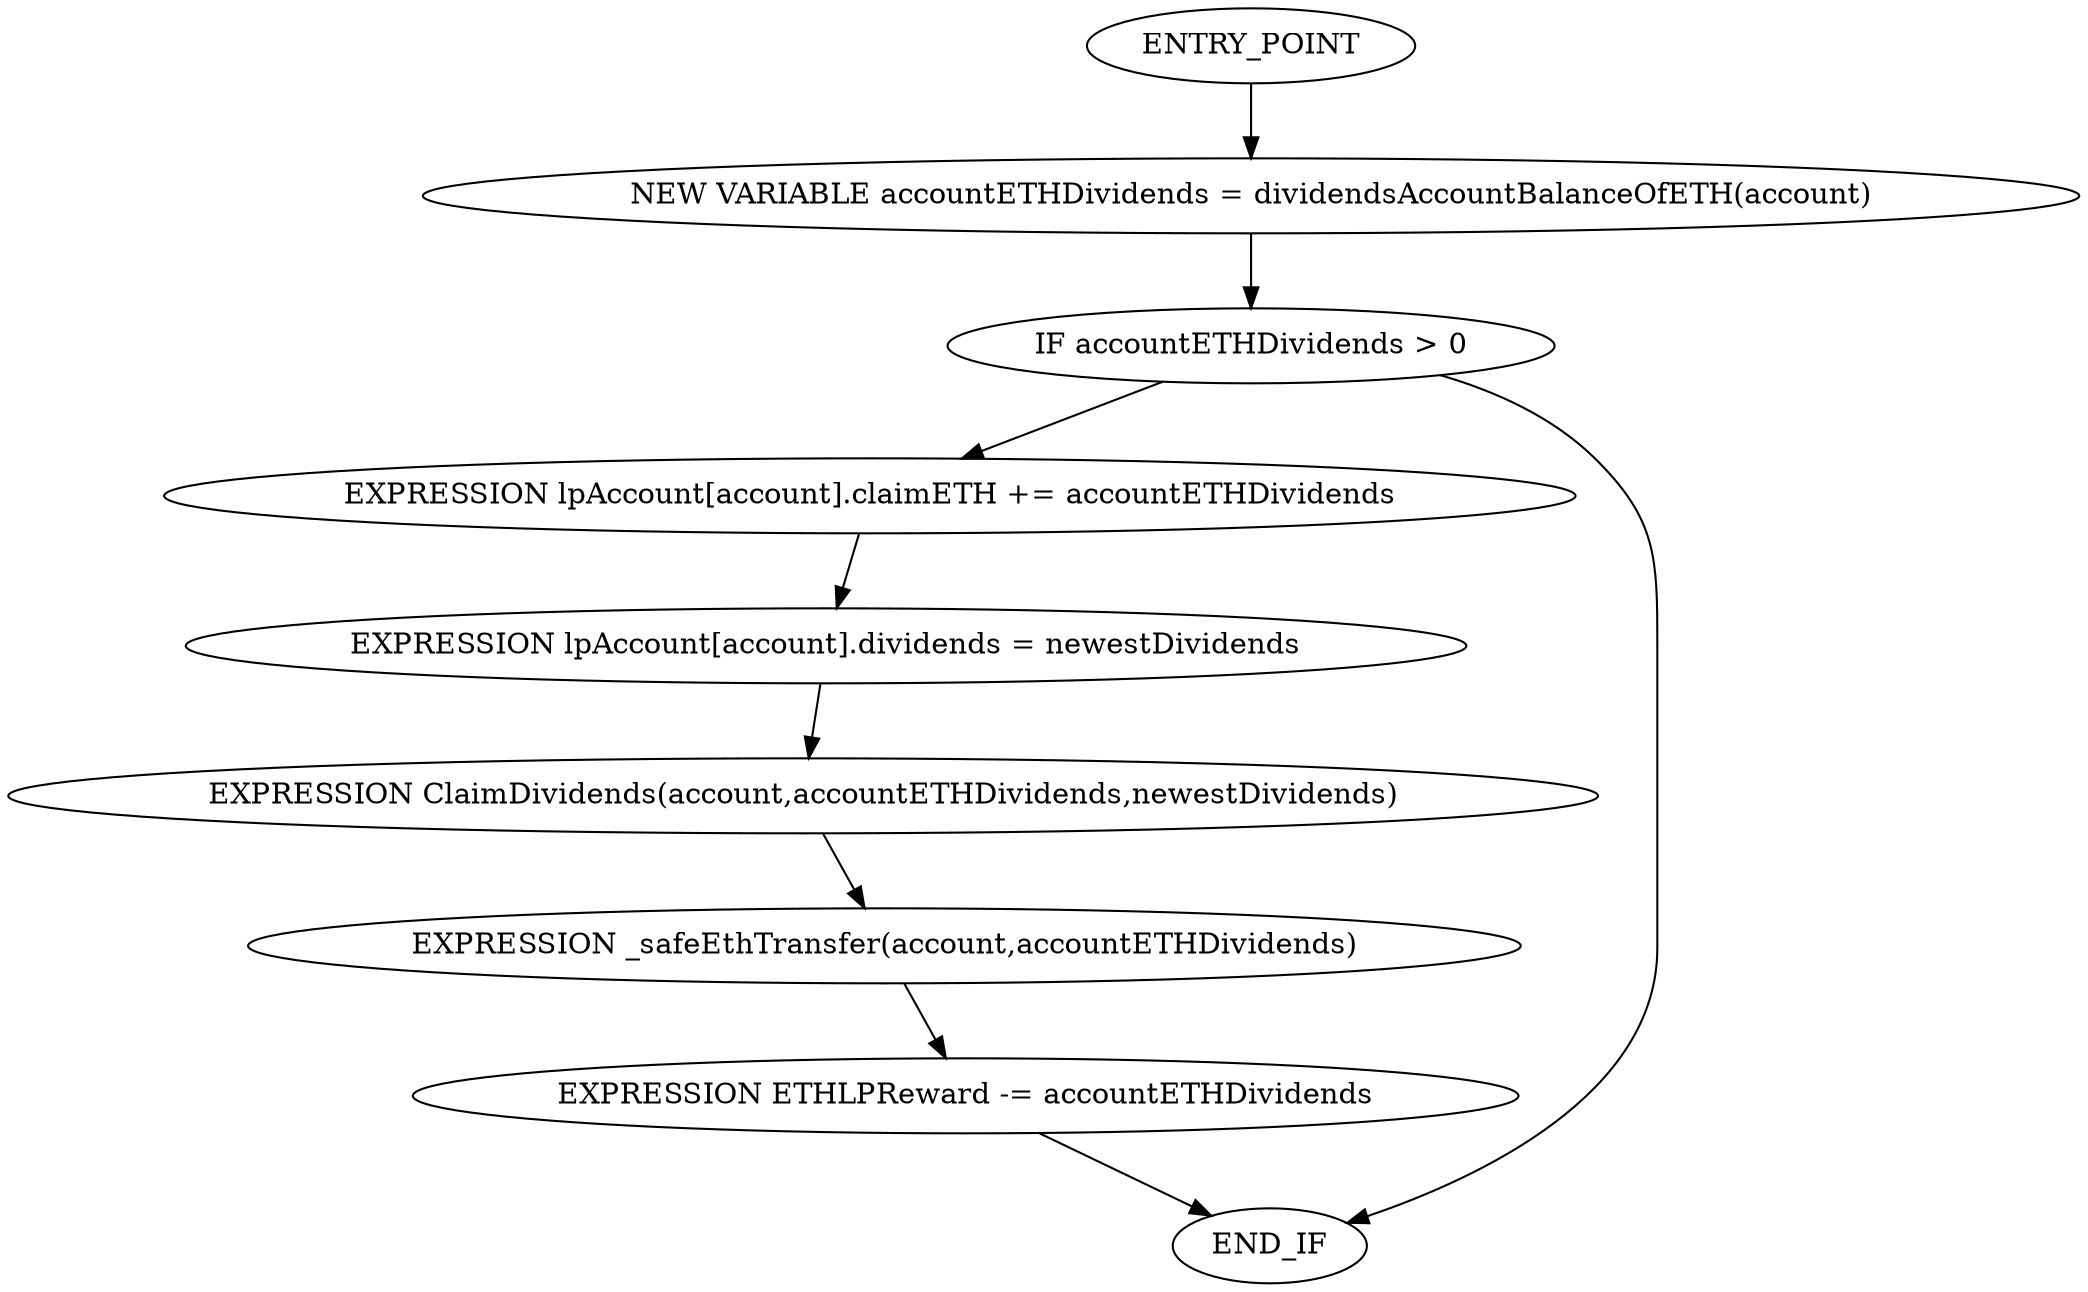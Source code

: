 digraph{
0[label="ENTRY_POINT"];
0->1;
1[label="NEW VARIABLE accountETHDividends = dividendsAccountBalanceOfETH(account)"];
1->2;
2[label="IF accountETHDividends > 0"];
2->3;
2->8;
3[label="EXPRESSION lpAccount[account].claimETH += accountETHDividends"];
3->4;
4[label="EXPRESSION lpAccount[account].dividends = newestDividends"];
4->5;
5[label="EXPRESSION ClaimDividends(account,accountETHDividends,newestDividends)"];
5->6;
6[label="EXPRESSION _safeEthTransfer(account,accountETHDividends)"];
6->7;
7[label="EXPRESSION ETHLPReward -= accountETHDividends"];
7->8;
8[label="END_IF"];
}
